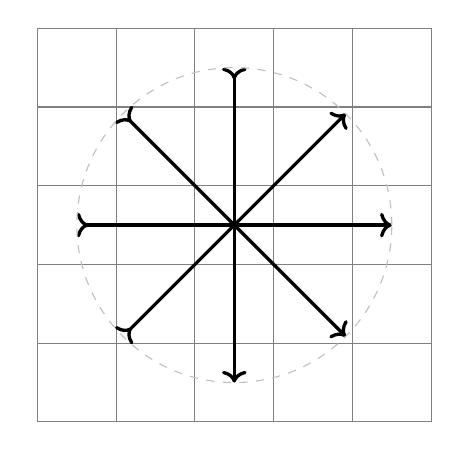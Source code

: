 \usetikzlibrary{arrows.meta}
\begin{tikzpicture}[scale=1]

\draw[step=1,gray,thin] (0,0) grid (5,5);
\draw[very thick,>->] (2.5,4.5) -- (2.5,0.5);
\draw[very thick,>->] (0.5,2.5) -- (4.5,2.5);
\draw[very thick,<-<] (2.5+1.414,2.5+1.414) -- (2.5-1.414,2.5-1.414);
\draw[very thick,>->] (2.5-1.414,2.5+1.414) -- (2.5+1.414,2.5-1.414);
\draw[gray!50,dashed] (2.5,2.5) circle (2);
\end{tikzpicture}
